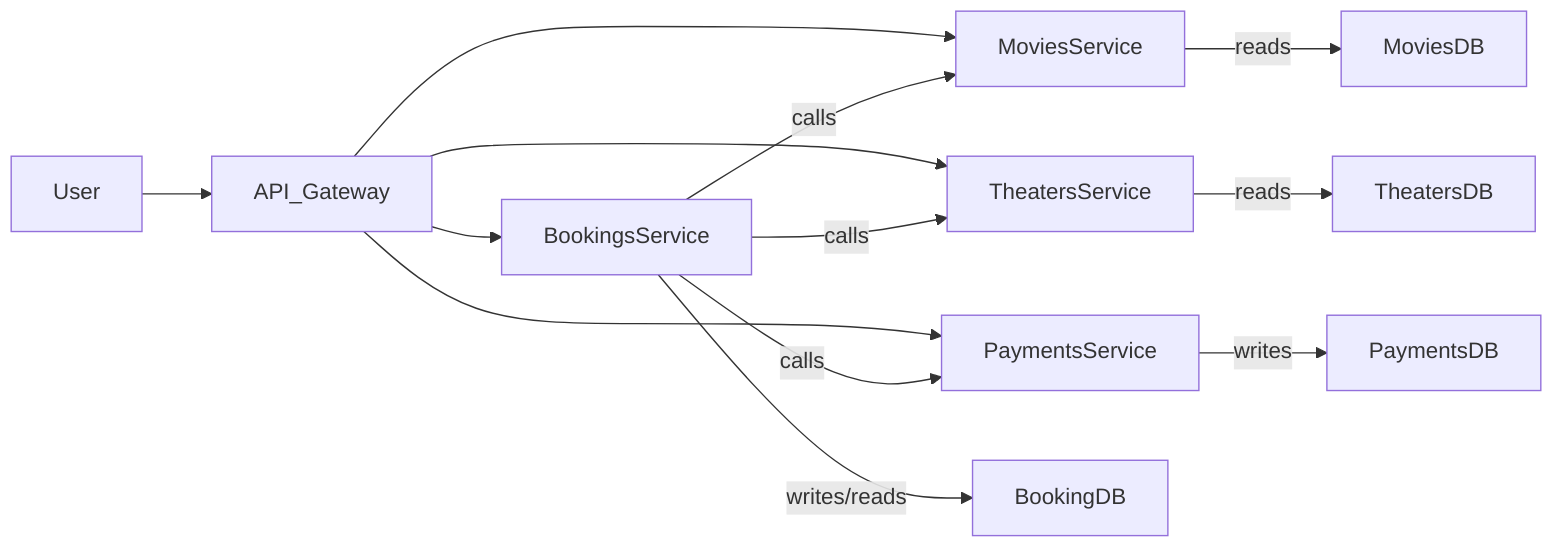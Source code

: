 graph LR
  User --> API_Gateway

  API_Gateway --> MoviesService
  API_Gateway --> TheatersService
  API_Gateway --> BookingsService
  API_Gateway --> PaymentsService

  BookingsService -->|calls| PaymentsService
  BookingsService -->|calls| MoviesService
  BookingsService -->|calls| TheatersService

  BookingsService -->|writes/reads| BookingDB
  MoviesService -->|reads| MoviesDB
  TheatersService -->|reads| TheatersDB
  PaymentsService -->|writes| PaymentsDB